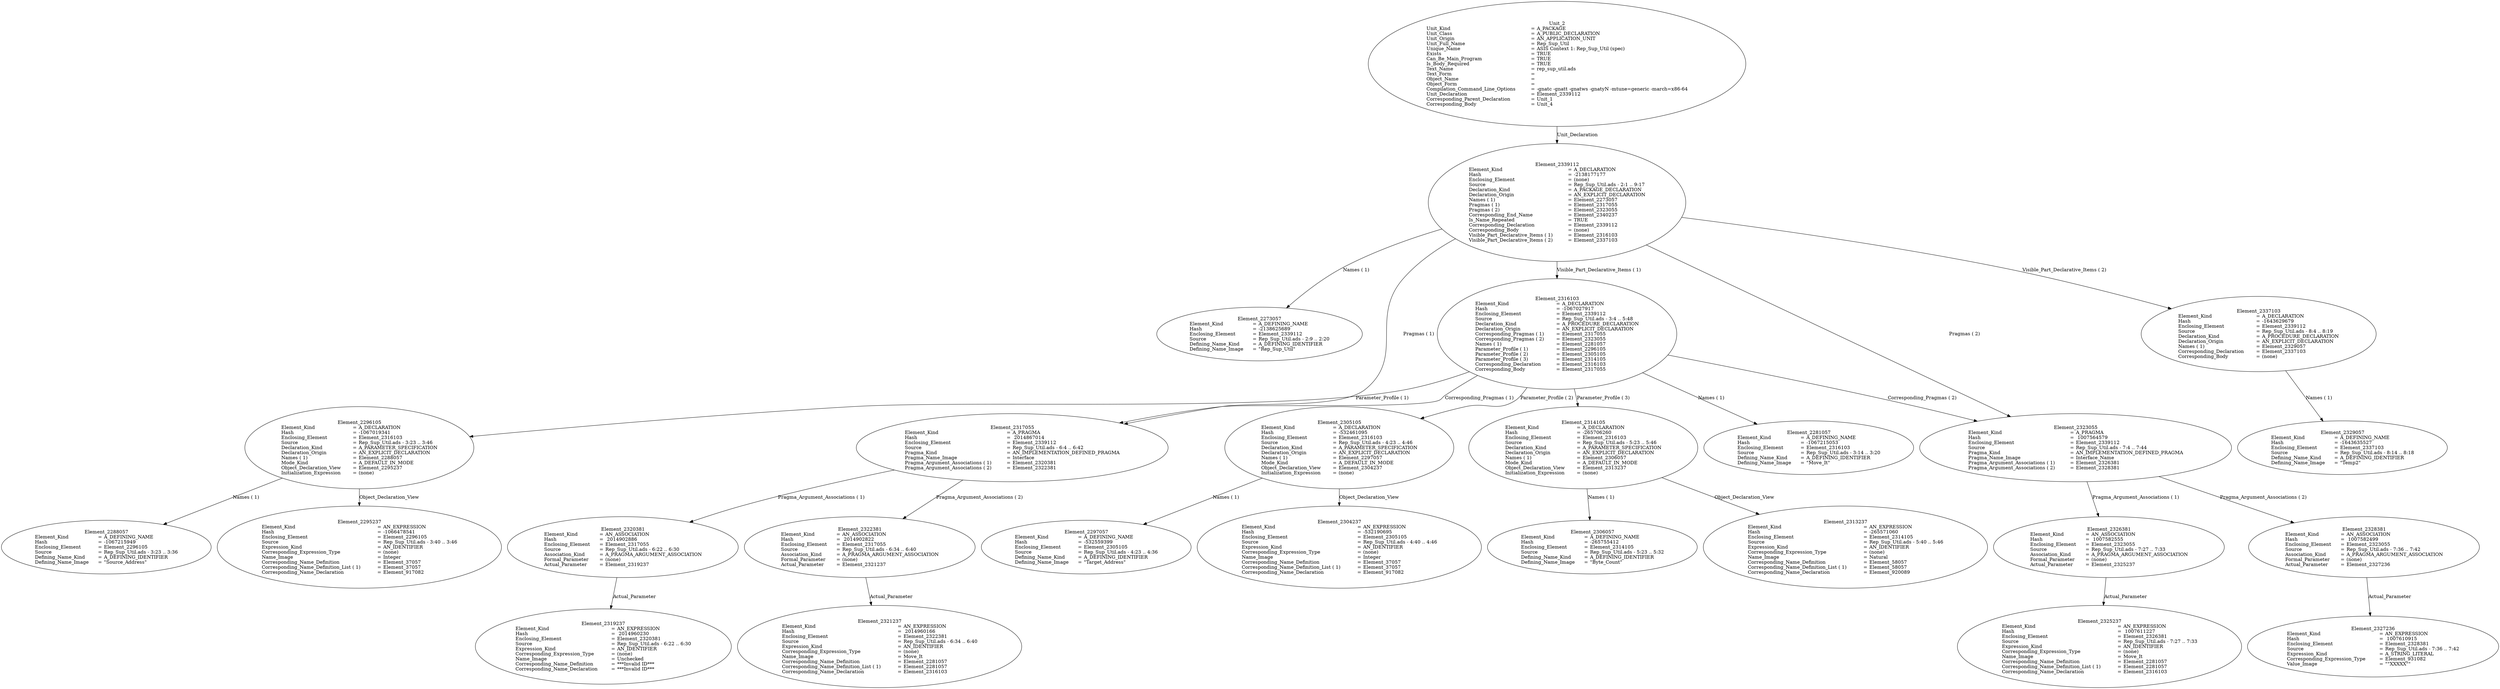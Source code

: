 digraph "rep_sup_util.adt" {
  Unit_2 -> Element_2339112
      [ label=Unit_Declaration ];
  Unit_2
      [ label=<<TABLE BORDER="0" CELLBORDER="0" CELLSPACING="0" CELLPADDING="0"> 
          <TR><TD COLSPAN="3">Unit_2</TD></TR>
          <TR><TD ALIGN="LEFT">Unit_Kind   </TD><TD> = </TD><TD ALIGN="LEFT">A_PACKAGE</TD></TR>
          <TR><TD ALIGN="LEFT">Unit_Class   </TD><TD> = </TD><TD ALIGN="LEFT">A_PUBLIC_DECLARATION</TD></TR>
          <TR><TD ALIGN="LEFT">Unit_Origin   </TD><TD> = </TD><TD ALIGN="LEFT">AN_APPLICATION_UNIT</TD></TR>
          <TR><TD ALIGN="LEFT">Unit_Full_Name    </TD><TD> = </TD><TD ALIGN="LEFT">Rep_Sup_Util</TD></TR>
          <TR><TD ALIGN="LEFT">Unique_Name   </TD><TD> = </TD><TD ALIGN="LEFT">ASIS Context 1: Rep_Sup_Util (spec)</TD></TR>
          <TR><TD ALIGN="LEFT">Exists  </TD><TD> = </TD><TD ALIGN="LEFT">TRUE</TD></TR>
          <TR><TD ALIGN="LEFT">Can_Be_Main_Program     </TD><TD> = </TD><TD ALIGN="LEFT">TRUE</TD></TR>
          <TR><TD ALIGN="LEFT">Is_Body_Required     </TD><TD> = </TD><TD ALIGN="LEFT">TRUE</TD></TR>
          <TR><TD ALIGN="LEFT">Text_Name   </TD><TD> = </TD><TD ALIGN="LEFT">rep_sup_util.ads</TD></TR>
          <TR><TD ALIGN="LEFT">Text_Form   </TD><TD> = </TD><TD ALIGN="LEFT"></TD></TR>
          <TR><TD ALIGN="LEFT">Object_Name   </TD><TD> = </TD><TD ALIGN="LEFT"></TD></TR>
          <TR><TD ALIGN="LEFT">Object_Form   </TD><TD> = </TD><TD ALIGN="LEFT"></TD></TR>
          <TR><TD ALIGN="LEFT">Compilation_Command_Line_Options         </TD><TD> = </TD><TD ALIGN="LEFT">-gnatc -gnatt -gnatws -gnatyN -mtune=generic -march=x86-64</TD></TR>
          <TR><TD ALIGN="LEFT">Unit_Declaration     </TD><TD> = </TD><TD ALIGN="LEFT">Element_2339112</TD></TR>
          <TR><TD ALIGN="LEFT">Corresponding_Parent_Declaration         </TD><TD> = </TD><TD ALIGN="LEFT">Unit_1</TD></TR>
          <TR><TD ALIGN="LEFT">Corresponding_Body     </TD><TD> = </TD><TD ALIGN="LEFT">Unit_4</TD></TR>
          </TABLE>> ];
  Element_2339112 -> Element_2273057
      [ label="Names ( 1)" ];
  Element_2339112 -> Element_2317055
      [ label="Pragmas ( 1)" ];
  Element_2339112 -> Element_2323055
      [ label="Pragmas ( 2)" ];
  Element_2339112 -> Element_2316103
      [ label="Visible_Part_Declarative_Items ( 1)" ];
  Element_2339112 -> Element_2337103
      [ label="Visible_Part_Declarative_Items ( 2)" ];
  Element_2339112
      [ label=<<TABLE BORDER="0" CELLBORDER="0" CELLSPACING="0" CELLPADDING="0"> 
          <TR><TD COLSPAN="3">Element_2339112</TD></TR>
          <TR><TD ALIGN="LEFT">Element_Kind    </TD><TD> = </TD><TD ALIGN="LEFT">A_DECLARATION</TD></TR>
          <TR><TD ALIGN="LEFT">Hash  </TD><TD> = </TD><TD ALIGN="LEFT">-2138177177</TD></TR>
          <TR><TD ALIGN="LEFT">Enclosing_Element     </TD><TD> = </TD><TD ALIGN="LEFT">(none)</TD></TR>
          <TR><TD ALIGN="LEFT">Source  </TD><TD> = </TD><TD ALIGN="LEFT">Rep_Sup_Util.ads - 2:1 .. 9:17</TD></TR>
          <TR><TD ALIGN="LEFT">Declaration_Kind     </TD><TD> = </TD><TD ALIGN="LEFT">A_PACKAGE_DECLARATION</TD></TR>
          <TR><TD ALIGN="LEFT">Declaration_Origin     </TD><TD> = </TD><TD ALIGN="LEFT">AN_EXPLICIT_DECLARATION</TD></TR>
          <TR><TD ALIGN="LEFT">Names ( 1)   </TD><TD> = </TD><TD ALIGN="LEFT">Element_2273057</TD></TR>
          <TR><TD ALIGN="LEFT">Pragmas ( 1)    </TD><TD> = </TD><TD ALIGN="LEFT">Element_2317055</TD></TR>
          <TR><TD ALIGN="LEFT">Pragmas ( 2)    </TD><TD> = </TD><TD ALIGN="LEFT">Element_2323055</TD></TR>
          <TR><TD ALIGN="LEFT">Corresponding_End_Name      </TD><TD> = </TD><TD ALIGN="LEFT">Element_2340237</TD></TR>
          <TR><TD ALIGN="LEFT">Is_Name_Repeated     </TD><TD> = </TD><TD ALIGN="LEFT">TRUE</TD></TR>
          <TR><TD ALIGN="LEFT">Corresponding_Declaration       </TD><TD> = </TD><TD ALIGN="LEFT">Element_2339112</TD></TR>
          <TR><TD ALIGN="LEFT">Corresponding_Body     </TD><TD> = </TD><TD ALIGN="LEFT">(none)</TD></TR>
          <TR><TD ALIGN="LEFT">Visible_Part_Declarative_Items ( 1)         </TD><TD> = </TD><TD ALIGN="LEFT">Element_2316103</TD></TR>
          <TR><TD ALIGN="LEFT">Visible_Part_Declarative_Items ( 2)         </TD><TD> = </TD><TD ALIGN="LEFT">Element_2337103</TD></TR>
          </TABLE>> ];
  Element_2273057
      [ label=<<TABLE BORDER="0" CELLBORDER="0" CELLSPACING="0" CELLPADDING="0"> 
          <TR><TD COLSPAN="3">Element_2273057</TD></TR>
          <TR><TD ALIGN="LEFT">Element_Kind    </TD><TD> = </TD><TD ALIGN="LEFT">A_DEFINING_NAME</TD></TR>
          <TR><TD ALIGN="LEFT">Hash  </TD><TD> = </TD><TD ALIGN="LEFT">-2138625689</TD></TR>
          <TR><TD ALIGN="LEFT">Enclosing_Element     </TD><TD> = </TD><TD ALIGN="LEFT">Element_2339112</TD></TR>
          <TR><TD ALIGN="LEFT">Source  </TD><TD> = </TD><TD ALIGN="LEFT">Rep_Sup_Util.ads - 2:9 .. 2:20</TD></TR>
          <TR><TD ALIGN="LEFT">Defining_Name_Kind     </TD><TD> = </TD><TD ALIGN="LEFT">A_DEFINING_IDENTIFIER</TD></TR>
          <TR><TD ALIGN="LEFT">Defining_Name_Image     </TD><TD> = </TD><TD ALIGN="LEFT">"Rep_Sup_Util"</TD></TR>
          </TABLE>> ];
  Element_2316103 -> Element_2317055
      [ label="Corresponding_Pragmas ( 1)" ];
  Element_2316103 -> Element_2323055
      [ label="Corresponding_Pragmas ( 2)" ];
  Element_2316103 -> Element_2281057
      [ label="Names ( 1)" ];
  Element_2316103 -> Element_2296105
      [ label="Parameter_Profile ( 1)" ];
  Element_2316103 -> Element_2305105
      [ label="Parameter_Profile ( 2)" ];
  Element_2316103 -> Element_2314105
      [ label="Parameter_Profile ( 3)" ];
  Element_2316103
      [ label=<<TABLE BORDER="0" CELLBORDER="0" CELLSPACING="0" CELLPADDING="0"> 
          <TR><TD COLSPAN="3">Element_2316103</TD></TR>
          <TR><TD ALIGN="LEFT">Element_Kind    </TD><TD> = </TD><TD ALIGN="LEFT">A_DECLARATION</TD></TR>
          <TR><TD ALIGN="LEFT">Hash  </TD><TD> = </TD><TD ALIGN="LEFT">-1067027917</TD></TR>
          <TR><TD ALIGN="LEFT">Enclosing_Element     </TD><TD> = </TD><TD ALIGN="LEFT">Element_2339112</TD></TR>
          <TR><TD ALIGN="LEFT">Source  </TD><TD> = </TD><TD ALIGN="LEFT">Rep_Sup_Util.ads - 3:4 .. 5:48</TD></TR>
          <TR><TD ALIGN="LEFT">Declaration_Kind     </TD><TD> = </TD><TD ALIGN="LEFT">A_PROCEDURE_DECLARATION</TD></TR>
          <TR><TD ALIGN="LEFT">Declaration_Origin     </TD><TD> = </TD><TD ALIGN="LEFT">AN_EXPLICIT_DECLARATION</TD></TR>
          <TR><TD ALIGN="LEFT">Corresponding_Pragmas ( 1)       </TD><TD> = </TD><TD ALIGN="LEFT">Element_2317055</TD></TR>
          <TR><TD ALIGN="LEFT">Corresponding_Pragmas ( 2)       </TD><TD> = </TD><TD ALIGN="LEFT">Element_2323055</TD></TR>
          <TR><TD ALIGN="LEFT">Names ( 1)   </TD><TD> = </TD><TD ALIGN="LEFT">Element_2281057</TD></TR>
          <TR><TD ALIGN="LEFT">Parameter_Profile ( 1)      </TD><TD> = </TD><TD ALIGN="LEFT">Element_2296105</TD></TR>
          <TR><TD ALIGN="LEFT">Parameter_Profile ( 2)      </TD><TD> = </TD><TD ALIGN="LEFT">Element_2305105</TD></TR>
          <TR><TD ALIGN="LEFT">Parameter_Profile ( 3)      </TD><TD> = </TD><TD ALIGN="LEFT">Element_2314105</TD></TR>
          <TR><TD ALIGN="LEFT">Corresponding_Declaration       </TD><TD> = </TD><TD ALIGN="LEFT">Element_2316103</TD></TR>
          <TR><TD ALIGN="LEFT">Corresponding_Body     </TD><TD> = </TD><TD ALIGN="LEFT">Element_2317055</TD></TR>
          </TABLE>> ];
  Element_2281057
      [ label=<<TABLE BORDER="0" CELLBORDER="0" CELLSPACING="0" CELLPADDING="0"> 
          <TR><TD COLSPAN="3">Element_2281057</TD></TR>
          <TR><TD ALIGN="LEFT">Element_Kind    </TD><TD> = </TD><TD ALIGN="LEFT">A_DEFINING_NAME</TD></TR>
          <TR><TD ALIGN="LEFT">Hash  </TD><TD> = </TD><TD ALIGN="LEFT">-1067215053</TD></TR>
          <TR><TD ALIGN="LEFT">Enclosing_Element     </TD><TD> = </TD><TD ALIGN="LEFT">Element_2316103</TD></TR>
          <TR><TD ALIGN="LEFT">Source  </TD><TD> = </TD><TD ALIGN="LEFT">Rep_Sup_Util.ads - 3:14 .. 3:20</TD></TR>
          <TR><TD ALIGN="LEFT">Defining_Name_Kind     </TD><TD> = </TD><TD ALIGN="LEFT">A_DEFINING_IDENTIFIER</TD></TR>
          <TR><TD ALIGN="LEFT">Defining_Name_Image     </TD><TD> = </TD><TD ALIGN="LEFT">"Move_It"</TD></TR>
          </TABLE>> ];
  Element_2296105 -> Element_2288057
      [ label="Names ( 1)" ];
  Element_2296105 -> Element_2295237
      [ label=Object_Declaration_View ];
  Element_2296105
      [ label=<<TABLE BORDER="0" CELLBORDER="0" CELLSPACING="0" CELLPADDING="0"> 
          <TR><TD COLSPAN="3">Element_2296105</TD></TR>
          <TR><TD ALIGN="LEFT">Element_Kind    </TD><TD> = </TD><TD ALIGN="LEFT">A_DECLARATION</TD></TR>
          <TR><TD ALIGN="LEFT">Hash  </TD><TD> = </TD><TD ALIGN="LEFT">-1067019341</TD></TR>
          <TR><TD ALIGN="LEFT">Enclosing_Element     </TD><TD> = </TD><TD ALIGN="LEFT">Element_2316103</TD></TR>
          <TR><TD ALIGN="LEFT">Source  </TD><TD> = </TD><TD ALIGN="LEFT">Rep_Sup_Util.ads - 3:23 .. 3:46</TD></TR>
          <TR><TD ALIGN="LEFT">Declaration_Kind     </TD><TD> = </TD><TD ALIGN="LEFT">A_PARAMETER_SPECIFICATION</TD></TR>
          <TR><TD ALIGN="LEFT">Declaration_Origin     </TD><TD> = </TD><TD ALIGN="LEFT">AN_EXPLICIT_DECLARATION</TD></TR>
          <TR><TD ALIGN="LEFT">Names ( 1)   </TD><TD> = </TD><TD ALIGN="LEFT">Element_2288057</TD></TR>
          <TR><TD ALIGN="LEFT">Mode_Kind   </TD><TD> = </TD><TD ALIGN="LEFT">A_DEFAULT_IN_MODE</TD></TR>
          <TR><TD ALIGN="LEFT">Object_Declaration_View      </TD><TD> = </TD><TD ALIGN="LEFT">Element_2295237</TD></TR>
          <TR><TD ALIGN="LEFT">Initialization_Expression       </TD><TD> = </TD><TD ALIGN="LEFT">(none)</TD></TR>
          </TABLE>> ];
  Element_2288057
      [ label=<<TABLE BORDER="0" CELLBORDER="0" CELLSPACING="0" CELLPADDING="0"> 
          <TR><TD COLSPAN="3">Element_2288057</TD></TR>
          <TR><TD ALIGN="LEFT">Element_Kind    </TD><TD> = </TD><TD ALIGN="LEFT">A_DEFINING_NAME</TD></TR>
          <TR><TD ALIGN="LEFT">Hash  </TD><TD> = </TD><TD ALIGN="LEFT">-1067215949</TD></TR>
          <TR><TD ALIGN="LEFT">Enclosing_Element     </TD><TD> = </TD><TD ALIGN="LEFT">Element_2296105</TD></TR>
          <TR><TD ALIGN="LEFT">Source  </TD><TD> = </TD><TD ALIGN="LEFT">Rep_Sup_Util.ads - 3:23 .. 3:36</TD></TR>
          <TR><TD ALIGN="LEFT">Defining_Name_Kind     </TD><TD> = </TD><TD ALIGN="LEFT">A_DEFINING_IDENTIFIER</TD></TR>
          <TR><TD ALIGN="LEFT">Defining_Name_Image     </TD><TD> = </TD><TD ALIGN="LEFT">"Source_Address"</TD></TR>
          </TABLE>> ];
  Element_2295237
      [ label=<<TABLE BORDER="0" CELLBORDER="0" CELLSPACING="0" CELLPADDING="0"> 
          <TR><TD COLSPAN="3">Element_2295237</TD></TR>
          <TR><TD ALIGN="LEFT">Element_Kind    </TD><TD> = </TD><TD ALIGN="LEFT">AN_EXPRESSION</TD></TR>
          <TR><TD ALIGN="LEFT">Hash  </TD><TD> = </TD><TD ALIGN="LEFT">-1066478541</TD></TR>
          <TR><TD ALIGN="LEFT">Enclosing_Element     </TD><TD> = </TD><TD ALIGN="LEFT">Element_2296105</TD></TR>
          <TR><TD ALIGN="LEFT">Source  </TD><TD> = </TD><TD ALIGN="LEFT">Rep_Sup_Util.ads - 3:40 .. 3:46</TD></TR>
          <TR><TD ALIGN="LEFT">Expression_Kind    </TD><TD> = </TD><TD ALIGN="LEFT">AN_IDENTIFIER</TD></TR>
          <TR><TD ALIGN="LEFT">Corresponding_Expression_Type        </TD><TD> = </TD><TD ALIGN="LEFT">(none)</TD></TR>
          <TR><TD ALIGN="LEFT">Name_Image   </TD><TD> = </TD><TD ALIGN="LEFT">Integer</TD></TR>
          <TR><TD ALIGN="LEFT">Corresponding_Name_Definition        </TD><TD> = </TD><TD ALIGN="LEFT">Element_37057</TD></TR>
          <TR><TD ALIGN="LEFT">Corresponding_Name_Definition_List ( 1)          </TD><TD> = </TD><TD ALIGN="LEFT">Element_37057</TD></TR>
          <TR><TD ALIGN="LEFT">Corresponding_Name_Declaration        </TD><TD> = </TD><TD ALIGN="LEFT">Element_917082</TD></TR>
          </TABLE>> ];
  Element_2305105 -> Element_2297057
      [ label="Names ( 1)" ];
  Element_2305105 -> Element_2304237
      [ label=Object_Declaration_View ];
  Element_2305105
      [ label=<<TABLE BORDER="0" CELLBORDER="0" CELLSPACING="0" CELLPADDING="0"> 
          <TR><TD COLSPAN="3">Element_2305105</TD></TR>
          <TR><TD ALIGN="LEFT">Element_Kind    </TD><TD> = </TD><TD ALIGN="LEFT">A_DECLARATION</TD></TR>
          <TR><TD ALIGN="LEFT">Hash  </TD><TD> = </TD><TD ALIGN="LEFT">-532461095</TD></TR>
          <TR><TD ALIGN="LEFT">Enclosing_Element     </TD><TD> = </TD><TD ALIGN="LEFT">Element_2316103</TD></TR>
          <TR><TD ALIGN="LEFT">Source  </TD><TD> = </TD><TD ALIGN="LEFT">Rep_Sup_Util.ads - 4:23 .. 4:46</TD></TR>
          <TR><TD ALIGN="LEFT">Declaration_Kind     </TD><TD> = </TD><TD ALIGN="LEFT">A_PARAMETER_SPECIFICATION</TD></TR>
          <TR><TD ALIGN="LEFT">Declaration_Origin     </TD><TD> = </TD><TD ALIGN="LEFT">AN_EXPLICIT_DECLARATION</TD></TR>
          <TR><TD ALIGN="LEFT">Names ( 1)   </TD><TD> = </TD><TD ALIGN="LEFT">Element_2297057</TD></TR>
          <TR><TD ALIGN="LEFT">Mode_Kind   </TD><TD> = </TD><TD ALIGN="LEFT">A_DEFAULT_IN_MODE</TD></TR>
          <TR><TD ALIGN="LEFT">Object_Declaration_View      </TD><TD> = </TD><TD ALIGN="LEFT">Element_2304237</TD></TR>
          <TR><TD ALIGN="LEFT">Initialization_Expression       </TD><TD> = </TD><TD ALIGN="LEFT">(none)</TD></TR>
          </TABLE>> ];
  Element_2297057
      [ label=<<TABLE BORDER="0" CELLBORDER="0" CELLSPACING="0" CELLPADDING="0"> 
          <TR><TD COLSPAN="3">Element_2297057</TD></TR>
          <TR><TD ALIGN="LEFT">Element_Kind    </TD><TD> = </TD><TD ALIGN="LEFT">A_DEFINING_NAME</TD></TR>
          <TR><TD ALIGN="LEFT">Hash  </TD><TD> = </TD><TD ALIGN="LEFT">-532559399</TD></TR>
          <TR><TD ALIGN="LEFT">Enclosing_Element     </TD><TD> = </TD><TD ALIGN="LEFT">Element_2305105</TD></TR>
          <TR><TD ALIGN="LEFT">Source  </TD><TD> = </TD><TD ALIGN="LEFT">Rep_Sup_Util.ads - 4:23 .. 4:36</TD></TR>
          <TR><TD ALIGN="LEFT">Defining_Name_Kind     </TD><TD> = </TD><TD ALIGN="LEFT">A_DEFINING_IDENTIFIER</TD></TR>
          <TR><TD ALIGN="LEFT">Defining_Name_Image     </TD><TD> = </TD><TD ALIGN="LEFT">"Target_Address"</TD></TR>
          </TABLE>> ];
  Element_2304237
      [ label=<<TABLE BORDER="0" CELLBORDER="0" CELLSPACING="0" CELLPADDING="0"> 
          <TR><TD COLSPAN="3">Element_2304237</TD></TR>
          <TR><TD ALIGN="LEFT">Element_Kind    </TD><TD> = </TD><TD ALIGN="LEFT">AN_EXPRESSION</TD></TR>
          <TR><TD ALIGN="LEFT">Hash  </TD><TD> = </TD><TD ALIGN="LEFT">-532190695</TD></TR>
          <TR><TD ALIGN="LEFT">Enclosing_Element     </TD><TD> = </TD><TD ALIGN="LEFT">Element_2305105</TD></TR>
          <TR><TD ALIGN="LEFT">Source  </TD><TD> = </TD><TD ALIGN="LEFT">Rep_Sup_Util.ads - 4:40 .. 4:46</TD></TR>
          <TR><TD ALIGN="LEFT">Expression_Kind    </TD><TD> = </TD><TD ALIGN="LEFT">AN_IDENTIFIER</TD></TR>
          <TR><TD ALIGN="LEFT">Corresponding_Expression_Type        </TD><TD> = </TD><TD ALIGN="LEFT">(none)</TD></TR>
          <TR><TD ALIGN="LEFT">Name_Image   </TD><TD> = </TD><TD ALIGN="LEFT">Integer</TD></TR>
          <TR><TD ALIGN="LEFT">Corresponding_Name_Definition        </TD><TD> = </TD><TD ALIGN="LEFT">Element_37057</TD></TR>
          <TR><TD ALIGN="LEFT">Corresponding_Name_Definition_List ( 1)          </TD><TD> = </TD><TD ALIGN="LEFT">Element_37057</TD></TR>
          <TR><TD ALIGN="LEFT">Corresponding_Name_Declaration        </TD><TD> = </TD><TD ALIGN="LEFT">Element_917082</TD></TR>
          </TABLE>> ];
  Element_2314105 -> Element_2306057
      [ label="Names ( 1)" ];
  Element_2314105 -> Element_2313237
      [ label=Object_Declaration_View ];
  Element_2314105
      [ label=<<TABLE BORDER="0" CELLBORDER="0" CELLSPACING="0" CELLPADDING="0"> 
          <TR><TD COLSPAN="3">Element_2314105</TD></TR>
          <TR><TD ALIGN="LEFT">Element_Kind    </TD><TD> = </TD><TD ALIGN="LEFT">A_DECLARATION</TD></TR>
          <TR><TD ALIGN="LEFT">Hash  </TD><TD> = </TD><TD ALIGN="LEFT">-265706260</TD></TR>
          <TR><TD ALIGN="LEFT">Enclosing_Element     </TD><TD> = </TD><TD ALIGN="LEFT">Element_2316103</TD></TR>
          <TR><TD ALIGN="LEFT">Source  </TD><TD> = </TD><TD ALIGN="LEFT">Rep_Sup_Util.ads - 5:23 .. 5:46</TD></TR>
          <TR><TD ALIGN="LEFT">Declaration_Kind     </TD><TD> = </TD><TD ALIGN="LEFT">A_PARAMETER_SPECIFICATION</TD></TR>
          <TR><TD ALIGN="LEFT">Declaration_Origin     </TD><TD> = </TD><TD ALIGN="LEFT">AN_EXPLICIT_DECLARATION</TD></TR>
          <TR><TD ALIGN="LEFT">Names ( 1)   </TD><TD> = </TD><TD ALIGN="LEFT">Element_2306057</TD></TR>
          <TR><TD ALIGN="LEFT">Mode_Kind   </TD><TD> = </TD><TD ALIGN="LEFT">A_DEFAULT_IN_MODE</TD></TR>
          <TR><TD ALIGN="LEFT">Object_Declaration_View      </TD><TD> = </TD><TD ALIGN="LEFT">Element_2313237</TD></TR>
          <TR><TD ALIGN="LEFT">Initialization_Expression       </TD><TD> = </TD><TD ALIGN="LEFT">(none)</TD></TR>
          </TABLE>> ];
  Element_2306057
      [ label=<<TABLE BORDER="0" CELLBORDER="0" CELLSPACING="0" CELLPADDING="0"> 
          <TR><TD COLSPAN="3">Element_2306057</TD></TR>
          <TR><TD ALIGN="LEFT">Element_Kind    </TD><TD> = </TD><TD ALIGN="LEFT">A_DEFINING_NAME</TD></TR>
          <TR><TD ALIGN="LEFT">Hash  </TD><TD> = </TD><TD ALIGN="LEFT">-265755412</TD></TR>
          <TR><TD ALIGN="LEFT">Enclosing_Element     </TD><TD> = </TD><TD ALIGN="LEFT">Element_2314105</TD></TR>
          <TR><TD ALIGN="LEFT">Source  </TD><TD> = </TD><TD ALIGN="LEFT">Rep_Sup_Util.ads - 5:23 .. 5:32</TD></TR>
          <TR><TD ALIGN="LEFT">Defining_Name_Kind     </TD><TD> = </TD><TD ALIGN="LEFT">A_DEFINING_IDENTIFIER</TD></TR>
          <TR><TD ALIGN="LEFT">Defining_Name_Image     </TD><TD> = </TD><TD ALIGN="LEFT">"Byte_Count"</TD></TR>
          </TABLE>> ];
  Element_2313237
      [ label=<<TABLE BORDER="0" CELLBORDER="0" CELLSPACING="0" CELLPADDING="0"> 
          <TR><TD COLSPAN="3">Element_2313237</TD></TR>
          <TR><TD ALIGN="LEFT">Element_Kind    </TD><TD> = </TD><TD ALIGN="LEFT">AN_EXPRESSION</TD></TR>
          <TR><TD ALIGN="LEFT">Hash  </TD><TD> = </TD><TD ALIGN="LEFT">-265571060</TD></TR>
          <TR><TD ALIGN="LEFT">Enclosing_Element     </TD><TD> = </TD><TD ALIGN="LEFT">Element_2314105</TD></TR>
          <TR><TD ALIGN="LEFT">Source  </TD><TD> = </TD><TD ALIGN="LEFT">Rep_Sup_Util.ads - 5:40 .. 5:46</TD></TR>
          <TR><TD ALIGN="LEFT">Expression_Kind    </TD><TD> = </TD><TD ALIGN="LEFT">AN_IDENTIFIER</TD></TR>
          <TR><TD ALIGN="LEFT">Corresponding_Expression_Type        </TD><TD> = </TD><TD ALIGN="LEFT">(none)</TD></TR>
          <TR><TD ALIGN="LEFT">Name_Image   </TD><TD> = </TD><TD ALIGN="LEFT">Natural</TD></TR>
          <TR><TD ALIGN="LEFT">Corresponding_Name_Definition        </TD><TD> = </TD><TD ALIGN="LEFT">Element_58057</TD></TR>
          <TR><TD ALIGN="LEFT">Corresponding_Name_Definition_List ( 1)          </TD><TD> = </TD><TD ALIGN="LEFT">Element_58057</TD></TR>
          <TR><TD ALIGN="LEFT">Corresponding_Name_Declaration        </TD><TD> = </TD><TD ALIGN="LEFT">Element_920089</TD></TR>
          </TABLE>> ];
  Element_2317055 -> Element_2320381
      [ label="Pragma_Argument_Associations ( 1)" ];
  Element_2317055 -> Element_2322381
      [ label="Pragma_Argument_Associations ( 2)" ];
  Element_2317055
      [ label=<<TABLE BORDER="0" CELLBORDER="0" CELLSPACING="0" CELLPADDING="0"> 
          <TR><TD COLSPAN="3">Element_2317055</TD></TR>
          <TR><TD ALIGN="LEFT">Element_Kind    </TD><TD> = </TD><TD ALIGN="LEFT">A_PRAGMA</TD></TR>
          <TR><TD ALIGN="LEFT">Hash  </TD><TD> = </TD><TD ALIGN="LEFT"> 2014867014</TD></TR>
          <TR><TD ALIGN="LEFT">Enclosing_Element     </TD><TD> = </TD><TD ALIGN="LEFT">Element_2339112</TD></TR>
          <TR><TD ALIGN="LEFT">Source  </TD><TD> = </TD><TD ALIGN="LEFT">Rep_Sup_Util.ads - 6:4 .. 6:42</TD></TR>
          <TR><TD ALIGN="LEFT">Pragma_Kind   </TD><TD> = </TD><TD ALIGN="LEFT">AN_IMPLEMENTATION_DEFINED_PRAGMA</TD></TR>
          <TR><TD ALIGN="LEFT">Pragma_Name_Image     </TD><TD> = </TD><TD ALIGN="LEFT">Interface</TD></TR>
          <TR><TD ALIGN="LEFT">Pragma_Argument_Associations ( 1)         </TD><TD> = </TD><TD ALIGN="LEFT">Element_2320381</TD></TR>
          <TR><TD ALIGN="LEFT">Pragma_Argument_Associations ( 2)         </TD><TD> = </TD><TD ALIGN="LEFT">Element_2322381</TD></TR>
          </TABLE>> ];
  Element_2320381 -> Element_2319237
      [ label=Actual_Parameter ];
  Element_2320381
      [ label=<<TABLE BORDER="0" CELLBORDER="0" CELLSPACING="0" CELLPADDING="0"> 
          <TR><TD COLSPAN="3">Element_2320381</TD></TR>
          <TR><TD ALIGN="LEFT">Element_Kind    </TD><TD> = </TD><TD ALIGN="LEFT">AN_ASSOCIATION</TD></TR>
          <TR><TD ALIGN="LEFT">Hash  </TD><TD> = </TD><TD ALIGN="LEFT"> 2014902886</TD></TR>
          <TR><TD ALIGN="LEFT">Enclosing_Element     </TD><TD> = </TD><TD ALIGN="LEFT">Element_2317055</TD></TR>
          <TR><TD ALIGN="LEFT">Source  </TD><TD> = </TD><TD ALIGN="LEFT">Rep_Sup_Util.ads - 6:22 .. 6:30</TD></TR>
          <TR><TD ALIGN="LEFT">Association_Kind     </TD><TD> = </TD><TD ALIGN="LEFT">A_PRAGMA_ARGUMENT_ASSOCIATION</TD></TR>
          <TR><TD ALIGN="LEFT">Formal_Parameter     </TD><TD> = </TD><TD ALIGN="LEFT">(none)</TD></TR>
          <TR><TD ALIGN="LEFT">Actual_Parameter     </TD><TD> = </TD><TD ALIGN="LEFT">Element_2319237</TD></TR>
          </TABLE>> ];
  Element_2319237
      [ label=<<TABLE BORDER="0" CELLBORDER="0" CELLSPACING="0" CELLPADDING="0"> 
          <TR><TD COLSPAN="3">Element_2319237</TD></TR>
          <TR><TD ALIGN="LEFT">Element_Kind    </TD><TD> = </TD><TD ALIGN="LEFT">AN_EXPRESSION</TD></TR>
          <TR><TD ALIGN="LEFT">Hash  </TD><TD> = </TD><TD ALIGN="LEFT"> 2014960230</TD></TR>
          <TR><TD ALIGN="LEFT">Enclosing_Element     </TD><TD> = </TD><TD ALIGN="LEFT">Element_2320381</TD></TR>
          <TR><TD ALIGN="LEFT">Source  </TD><TD> = </TD><TD ALIGN="LEFT">Rep_Sup_Util.ads - 6:22 .. 6:30</TD></TR>
          <TR><TD ALIGN="LEFT">Expression_Kind    </TD><TD> = </TD><TD ALIGN="LEFT">AN_IDENTIFIER</TD></TR>
          <TR><TD ALIGN="LEFT">Corresponding_Expression_Type        </TD><TD> = </TD><TD ALIGN="LEFT">(none)</TD></TR>
          <TR><TD ALIGN="LEFT">Name_Image   </TD><TD> = </TD><TD ALIGN="LEFT">Unchecked</TD></TR>
          <TR><TD ALIGN="LEFT">Corresponding_Name_Definition        </TD><TD> = </TD><TD ALIGN="LEFT">***Invalid ID***</TD></TR>
          <TR><TD ALIGN="LEFT">Corresponding_Name_Declaration        </TD><TD> = </TD><TD ALIGN="LEFT">***Invalid ID***</TD></TR>
          </TABLE>> ];
  Element_2322381 -> Element_2321237
      [ label=Actual_Parameter ];
  Element_2322381
      [ label=<<TABLE BORDER="0" CELLBORDER="0" CELLSPACING="0" CELLPADDING="0"> 
          <TR><TD COLSPAN="3">Element_2322381</TD></TR>
          <TR><TD ALIGN="LEFT">Element_Kind    </TD><TD> = </TD><TD ALIGN="LEFT">AN_ASSOCIATION</TD></TR>
          <TR><TD ALIGN="LEFT">Hash  </TD><TD> = </TD><TD ALIGN="LEFT"> 2014902822</TD></TR>
          <TR><TD ALIGN="LEFT">Enclosing_Element     </TD><TD> = </TD><TD ALIGN="LEFT">Element_2317055</TD></TR>
          <TR><TD ALIGN="LEFT">Source  </TD><TD> = </TD><TD ALIGN="LEFT">Rep_Sup_Util.ads - 6:34 .. 6:40</TD></TR>
          <TR><TD ALIGN="LEFT">Association_Kind     </TD><TD> = </TD><TD ALIGN="LEFT">A_PRAGMA_ARGUMENT_ASSOCIATION</TD></TR>
          <TR><TD ALIGN="LEFT">Formal_Parameter     </TD><TD> = </TD><TD ALIGN="LEFT">(none)</TD></TR>
          <TR><TD ALIGN="LEFT">Actual_Parameter     </TD><TD> = </TD><TD ALIGN="LEFT">Element_2321237</TD></TR>
          </TABLE>> ];
  Element_2321237
      [ label=<<TABLE BORDER="0" CELLBORDER="0" CELLSPACING="0" CELLPADDING="0"> 
          <TR><TD COLSPAN="3">Element_2321237</TD></TR>
          <TR><TD ALIGN="LEFT">Element_Kind    </TD><TD> = </TD><TD ALIGN="LEFT">AN_EXPRESSION</TD></TR>
          <TR><TD ALIGN="LEFT">Hash  </TD><TD> = </TD><TD ALIGN="LEFT"> 2014960166</TD></TR>
          <TR><TD ALIGN="LEFT">Enclosing_Element     </TD><TD> = </TD><TD ALIGN="LEFT">Element_2322381</TD></TR>
          <TR><TD ALIGN="LEFT">Source  </TD><TD> = </TD><TD ALIGN="LEFT">Rep_Sup_Util.ads - 6:34 .. 6:40</TD></TR>
          <TR><TD ALIGN="LEFT">Expression_Kind    </TD><TD> = </TD><TD ALIGN="LEFT">AN_IDENTIFIER</TD></TR>
          <TR><TD ALIGN="LEFT">Corresponding_Expression_Type        </TD><TD> = </TD><TD ALIGN="LEFT">(none)</TD></TR>
          <TR><TD ALIGN="LEFT">Name_Image   </TD><TD> = </TD><TD ALIGN="LEFT">Move_It</TD></TR>
          <TR><TD ALIGN="LEFT">Corresponding_Name_Definition        </TD><TD> = </TD><TD ALIGN="LEFT">Element_2281057</TD></TR>
          <TR><TD ALIGN="LEFT">Corresponding_Name_Definition_List ( 1)          </TD><TD> = </TD><TD ALIGN="LEFT">Element_2281057</TD></TR>
          <TR><TD ALIGN="LEFT">Corresponding_Name_Declaration        </TD><TD> = </TD><TD ALIGN="LEFT">Element_2316103</TD></TR>
          </TABLE>> ];
  Element_2323055 -> Element_2326381
      [ label="Pragma_Argument_Associations ( 1)" ];
  Element_2323055 -> Element_2328381
      [ label="Pragma_Argument_Associations ( 2)" ];
  Element_2323055
      [ label=<<TABLE BORDER="0" CELLBORDER="0" CELLSPACING="0" CELLPADDING="0"> 
          <TR><TD COLSPAN="3">Element_2323055</TD></TR>
          <TR><TD ALIGN="LEFT">Element_Kind    </TD><TD> = </TD><TD ALIGN="LEFT">A_PRAGMA</TD></TR>
          <TR><TD ALIGN="LEFT">Hash  </TD><TD> = </TD><TD ALIGN="LEFT"> 1007564579</TD></TR>
          <TR><TD ALIGN="LEFT">Enclosing_Element     </TD><TD> = </TD><TD ALIGN="LEFT">Element_2339112</TD></TR>
          <TR><TD ALIGN="LEFT">Source  </TD><TD> = </TD><TD ALIGN="LEFT">Rep_Sup_Util.ads - 7:4 .. 7:44</TD></TR>
          <TR><TD ALIGN="LEFT">Pragma_Kind   </TD><TD> = </TD><TD ALIGN="LEFT">AN_IMPLEMENTATION_DEFINED_PRAGMA</TD></TR>
          <TR><TD ALIGN="LEFT">Pragma_Name_Image     </TD><TD> = </TD><TD ALIGN="LEFT">Interface_Name</TD></TR>
          <TR><TD ALIGN="LEFT">Pragma_Argument_Associations ( 1)         </TD><TD> = </TD><TD ALIGN="LEFT">Element_2326381</TD></TR>
          <TR><TD ALIGN="LEFT">Pragma_Argument_Associations ( 2)         </TD><TD> = </TD><TD ALIGN="LEFT">Element_2328381</TD></TR>
          </TABLE>> ];
  Element_2326381 -> Element_2325237
      [ label=Actual_Parameter ];
  Element_2326381
      [ label=<<TABLE BORDER="0" CELLBORDER="0" CELLSPACING="0" CELLPADDING="0"> 
          <TR><TD COLSPAN="3">Element_2326381</TD></TR>
          <TR><TD ALIGN="LEFT">Element_Kind    </TD><TD> = </TD><TD ALIGN="LEFT">AN_ASSOCIATION</TD></TR>
          <TR><TD ALIGN="LEFT">Hash  </TD><TD> = </TD><TD ALIGN="LEFT"> 1007582555</TD></TR>
          <TR><TD ALIGN="LEFT">Enclosing_Element     </TD><TD> = </TD><TD ALIGN="LEFT">Element_2323055</TD></TR>
          <TR><TD ALIGN="LEFT">Source  </TD><TD> = </TD><TD ALIGN="LEFT">Rep_Sup_Util.ads - 7:27 .. 7:33</TD></TR>
          <TR><TD ALIGN="LEFT">Association_Kind     </TD><TD> = </TD><TD ALIGN="LEFT">A_PRAGMA_ARGUMENT_ASSOCIATION</TD></TR>
          <TR><TD ALIGN="LEFT">Formal_Parameter     </TD><TD> = </TD><TD ALIGN="LEFT">(none)</TD></TR>
          <TR><TD ALIGN="LEFT">Actual_Parameter     </TD><TD> = </TD><TD ALIGN="LEFT">Element_2325237</TD></TR>
          </TABLE>> ];
  Element_2325237
      [ label=<<TABLE BORDER="0" CELLBORDER="0" CELLSPACING="0" CELLPADDING="0"> 
          <TR><TD COLSPAN="3">Element_2325237</TD></TR>
          <TR><TD ALIGN="LEFT">Element_Kind    </TD><TD> = </TD><TD ALIGN="LEFT">AN_EXPRESSION</TD></TR>
          <TR><TD ALIGN="LEFT">Hash  </TD><TD> = </TD><TD ALIGN="LEFT"> 1007611227</TD></TR>
          <TR><TD ALIGN="LEFT">Enclosing_Element     </TD><TD> = </TD><TD ALIGN="LEFT">Element_2326381</TD></TR>
          <TR><TD ALIGN="LEFT">Source  </TD><TD> = </TD><TD ALIGN="LEFT">Rep_Sup_Util.ads - 7:27 .. 7:33</TD></TR>
          <TR><TD ALIGN="LEFT">Expression_Kind    </TD><TD> = </TD><TD ALIGN="LEFT">AN_IDENTIFIER</TD></TR>
          <TR><TD ALIGN="LEFT">Corresponding_Expression_Type        </TD><TD> = </TD><TD ALIGN="LEFT">(none)</TD></TR>
          <TR><TD ALIGN="LEFT">Name_Image   </TD><TD> = </TD><TD ALIGN="LEFT">Move_It</TD></TR>
          <TR><TD ALIGN="LEFT">Corresponding_Name_Definition        </TD><TD> = </TD><TD ALIGN="LEFT">Element_2281057</TD></TR>
          <TR><TD ALIGN="LEFT">Corresponding_Name_Definition_List ( 1)          </TD><TD> = </TD><TD ALIGN="LEFT">Element_2281057</TD></TR>
          <TR><TD ALIGN="LEFT">Corresponding_Name_Declaration        </TD><TD> = </TD><TD ALIGN="LEFT">Element_2316103</TD></TR>
          </TABLE>> ];
  Element_2328381 -> Element_2327236
      [ label=Actual_Parameter ];
  Element_2328381
      [ label=<<TABLE BORDER="0" CELLBORDER="0" CELLSPACING="0" CELLPADDING="0"> 
          <TR><TD COLSPAN="3">Element_2328381</TD></TR>
          <TR><TD ALIGN="LEFT">Element_Kind    </TD><TD> = </TD><TD ALIGN="LEFT">AN_ASSOCIATION</TD></TR>
          <TR><TD ALIGN="LEFT">Hash  </TD><TD> = </TD><TD ALIGN="LEFT"> 1007582499</TD></TR>
          <TR><TD ALIGN="LEFT">Enclosing_Element     </TD><TD> = </TD><TD ALIGN="LEFT">Element_2323055</TD></TR>
          <TR><TD ALIGN="LEFT">Source  </TD><TD> = </TD><TD ALIGN="LEFT">Rep_Sup_Util.ads - 7:36 .. 7:42</TD></TR>
          <TR><TD ALIGN="LEFT">Association_Kind     </TD><TD> = </TD><TD ALIGN="LEFT">A_PRAGMA_ARGUMENT_ASSOCIATION</TD></TR>
          <TR><TD ALIGN="LEFT">Formal_Parameter     </TD><TD> = </TD><TD ALIGN="LEFT">(none)</TD></TR>
          <TR><TD ALIGN="LEFT">Actual_Parameter     </TD><TD> = </TD><TD ALIGN="LEFT">Element_2327236</TD></TR>
          </TABLE>> ];
  Element_2327236
      [ label=<<TABLE BORDER="0" CELLBORDER="0" CELLSPACING="0" CELLPADDING="0"> 
          <TR><TD COLSPAN="3">Element_2327236</TD></TR>
          <TR><TD ALIGN="LEFT">Element_Kind    </TD><TD> = </TD><TD ALIGN="LEFT">AN_EXPRESSION</TD></TR>
          <TR><TD ALIGN="LEFT">Hash  </TD><TD> = </TD><TD ALIGN="LEFT"> 1007610915</TD></TR>
          <TR><TD ALIGN="LEFT">Enclosing_Element     </TD><TD> = </TD><TD ALIGN="LEFT">Element_2328381</TD></TR>
          <TR><TD ALIGN="LEFT">Source  </TD><TD> = </TD><TD ALIGN="LEFT">Rep_Sup_Util.ads - 7:36 .. 7:42</TD></TR>
          <TR><TD ALIGN="LEFT">Expression_Kind    </TD><TD> = </TD><TD ALIGN="LEFT">A_STRING_LITERAL</TD></TR>
          <TR><TD ALIGN="LEFT">Corresponding_Expression_Type        </TD><TD> = </TD><TD ALIGN="LEFT">Element_931082</TD></TR>
          <TR><TD ALIGN="LEFT">Value_Image   </TD><TD> = </TD><TD ALIGN="LEFT">""XXXXX""</TD></TR>
          </TABLE>> ];
  Element_2337103 -> Element_2329057
      [ label="Names ( 1)" ];
  Element_2337103
      [ label=<<TABLE BORDER="0" CELLBORDER="0" CELLSPACING="0" CELLPADDING="0"> 
          <TR><TD COLSPAN="3">Element_2337103</TD></TR>
          <TR><TD ALIGN="LEFT">Element_Kind    </TD><TD> = </TD><TD ALIGN="LEFT">A_DECLARATION</TD></TR>
          <TR><TD ALIGN="LEFT">Hash  </TD><TD> = </TD><TD ALIGN="LEFT">-1643629679</TD></TR>
          <TR><TD ALIGN="LEFT">Enclosing_Element     </TD><TD> = </TD><TD ALIGN="LEFT">Element_2339112</TD></TR>
          <TR><TD ALIGN="LEFT">Source  </TD><TD> = </TD><TD ALIGN="LEFT">Rep_Sup_Util.ads - 8:4 .. 8:19</TD></TR>
          <TR><TD ALIGN="LEFT">Declaration_Kind     </TD><TD> = </TD><TD ALIGN="LEFT">A_PROCEDURE_DECLARATION</TD></TR>
          <TR><TD ALIGN="LEFT">Declaration_Origin     </TD><TD> = </TD><TD ALIGN="LEFT">AN_EXPLICIT_DECLARATION</TD></TR>
          <TR><TD ALIGN="LEFT">Names ( 1)   </TD><TD> = </TD><TD ALIGN="LEFT">Element_2329057</TD></TR>
          <TR><TD ALIGN="LEFT">Corresponding_Declaration       </TD><TD> = </TD><TD ALIGN="LEFT">Element_2337103</TD></TR>
          <TR><TD ALIGN="LEFT">Corresponding_Body     </TD><TD> = </TD><TD ALIGN="LEFT">(none)</TD></TR>
          </TABLE>> ];
  Element_2329057
      [ label=<<TABLE BORDER="0" CELLBORDER="0" CELLSPACING="0" CELLPADDING="0"> 
          <TR><TD COLSPAN="3">Element_2329057</TD></TR>
          <TR><TD ALIGN="LEFT">Element_Kind    </TD><TD> = </TD><TD ALIGN="LEFT">A_DEFINING_NAME</TD></TR>
          <TR><TD ALIGN="LEFT">Hash  </TD><TD> = </TD><TD ALIGN="LEFT">-1643635527</TD></TR>
          <TR><TD ALIGN="LEFT">Enclosing_Element     </TD><TD> = </TD><TD ALIGN="LEFT">Element_2337103</TD></TR>
          <TR><TD ALIGN="LEFT">Source  </TD><TD> = </TD><TD ALIGN="LEFT">Rep_Sup_Util.ads - 8:14 .. 8:18</TD></TR>
          <TR><TD ALIGN="LEFT">Defining_Name_Kind     </TD><TD> = </TD><TD ALIGN="LEFT">A_DEFINING_IDENTIFIER</TD></TR>
          <TR><TD ALIGN="LEFT">Defining_Name_Image     </TD><TD> = </TD><TD ALIGN="LEFT">"Temp2"</TD></TR>
          </TABLE>> ]
}
